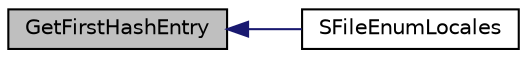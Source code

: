 digraph G
{
  edge [fontname="Helvetica",fontsize="10",labelfontname="Helvetica",labelfontsize="10"];
  node [fontname="Helvetica",fontsize="10",shape=record];
  rankdir="LR";
  Node1 [label="GetFirstHashEntry",height=0.2,width=0.4,color="black", fillcolor="grey75", style="filled" fontcolor="black"];
  Node1 -> Node2 [dir="back",color="midnightblue",fontsize="10",style="solid",fontname="Helvetica"];
  Node2 [label="SFileEnumLocales",height=0.2,width=0.4,color="black", fillcolor="white", style="filled",URL="$_storm_lib_8h.html#a35ff00416654849dd5c18b9906f27d65"];
}
